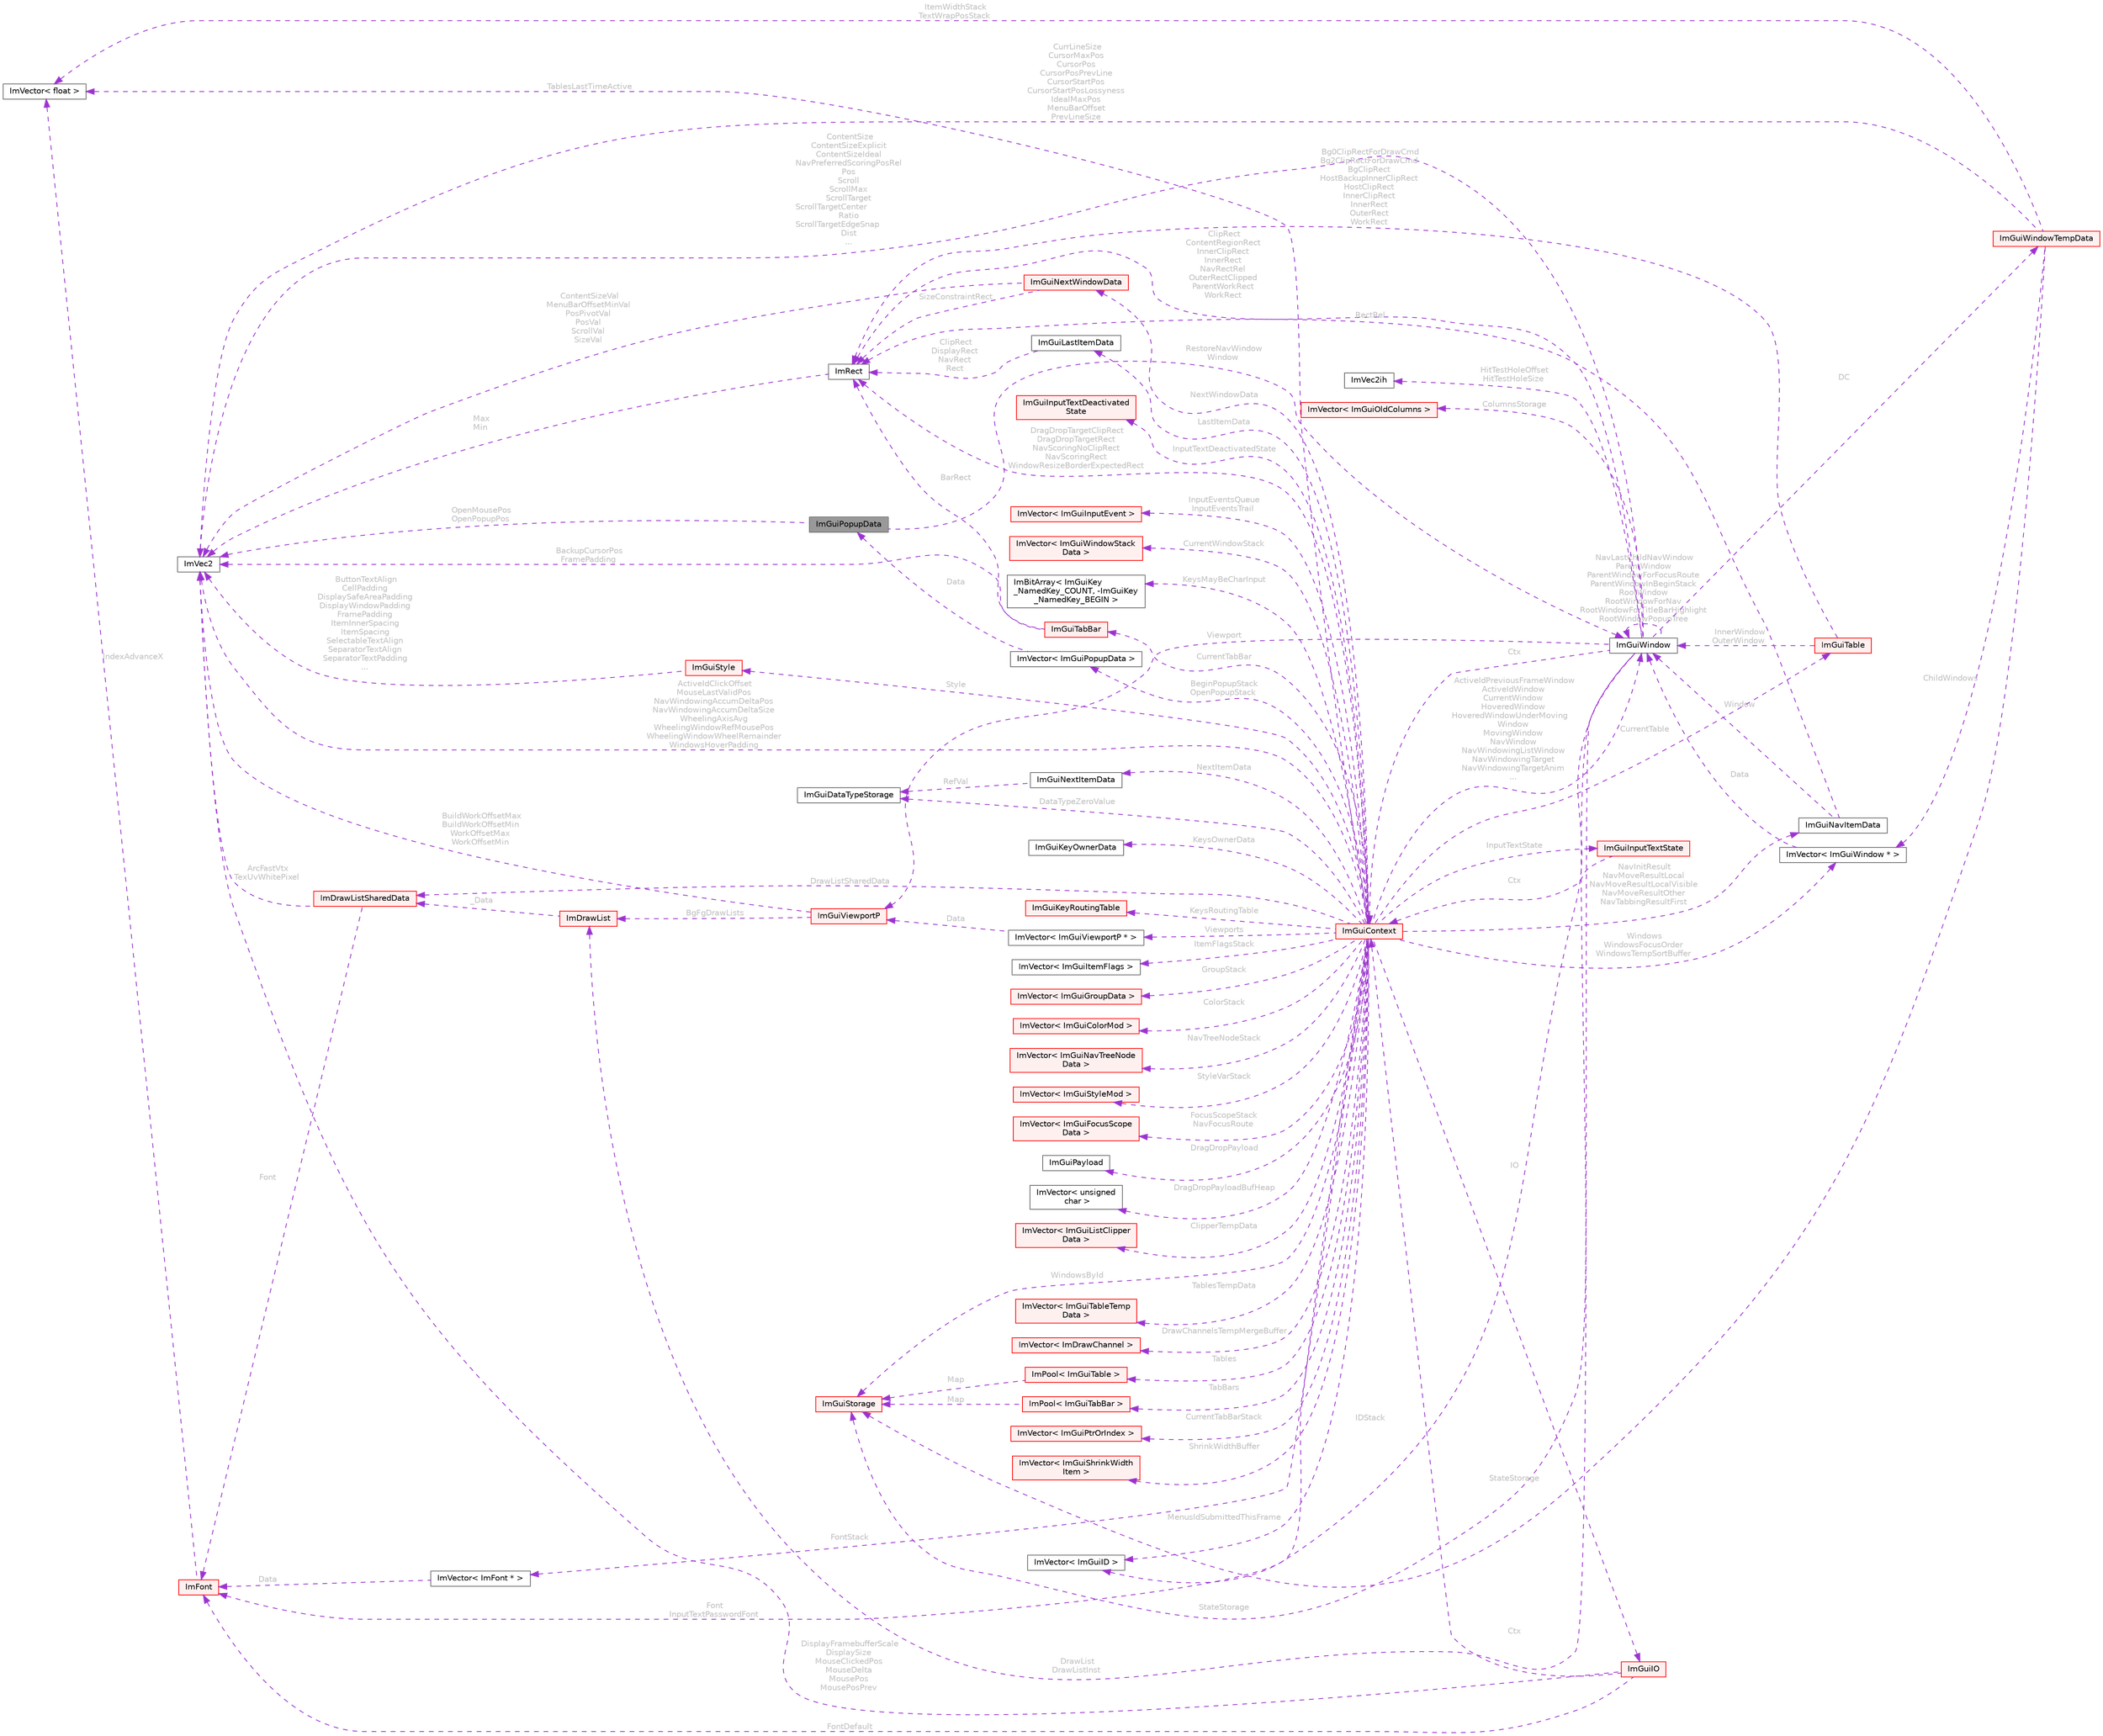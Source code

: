 digraph "ImGuiPopupData"
{
 // LATEX_PDF_SIZE
  bgcolor="transparent";
  edge [fontname=Helvetica,fontsize=10,labelfontname=Helvetica,labelfontsize=10];
  node [fontname=Helvetica,fontsize=10,shape=box,height=0.2,width=0.4];
  rankdir="LR";
  Node1 [id="Node000001",label="ImGuiPopupData",height=0.2,width=0.4,color="gray40", fillcolor="grey60", style="filled", fontcolor="black",tooltip=" "];
  Node2 -> Node1 [id="edge1_Node000001_Node000002",dir="back",color="darkorchid3",style="dashed",tooltip=" ",label=" RestoreNavWindow\nWindow",fontcolor="grey" ];
  Node2 [id="Node000002",label="ImGuiWindow",height=0.2,width=0.4,color="gray40", fillcolor="white", style="filled",URL="$structImGuiWindow.html",tooltip=" "];
  Node3 -> Node2 [id="edge2_Node000002_Node000003",dir="back",color="darkorchid3",style="dashed",tooltip=" ",label=" Ctx",fontcolor="grey" ];
  Node3 [id="Node000003",label="ImGuiContext",height=0.2,width=0.4,color="red", fillcolor="#FFF0F0", style="filled",URL="$structImGuiContext.html",tooltip=" "];
  Node4 -> Node3 [id="edge3_Node000003_Node000004",dir="back",color="darkorchid3",style="dashed",tooltip=" ",label=" IO",fontcolor="grey" ];
  Node4 [id="Node000004",label="ImGuiIO",height=0.2,width=0.4,color="red", fillcolor="#FFF0F0", style="filled",URL="$structImGuiIO.html",tooltip=" "];
  Node5 -> Node4 [id="edge4_Node000004_Node000005",dir="back",color="darkorchid3",style="dashed",tooltip=" ",label=" DisplayFramebufferScale\nDisplaySize\nMouseClickedPos\nMouseDelta\nMousePos\nMousePosPrev",fontcolor="grey" ];
  Node5 [id="Node000005",label="ImVec2",height=0.2,width=0.4,color="gray40", fillcolor="white", style="filled",URL="$structImVec2.html",tooltip=" "];
  Node8 -> Node4 [id="edge5_Node000004_Node000008",dir="back",color="darkorchid3",style="dashed",tooltip=" ",label=" FontDefault",fontcolor="grey" ];
  Node8 [id="Node000008",label="ImFont",height=0.2,width=0.4,color="red", fillcolor="#FFF0F0", style="filled",URL="$structImFont.html",tooltip=" "];
  Node9 -> Node8 [id="edge6_Node000008_Node000009",dir="back",color="darkorchid3",style="dashed",tooltip=" ",label=" IndexAdvanceX",fontcolor="grey" ];
  Node9 [id="Node000009",label="ImVector\< float \>",height=0.2,width=0.4,color="gray40", fillcolor="white", style="filled",URL="$structImVector.html",tooltip=" "];
  Node3 -> Node4 [id="edge7_Node000004_Node000003",dir="back",color="darkorchid3",style="dashed",tooltip=" ",label=" Ctx",fontcolor="grey" ];
  Node20 -> Node3 [id="edge8_Node000003_Node000020",dir="back",color="darkorchid3",style="dashed",tooltip=" ",label=" Style",fontcolor="grey" ];
  Node20 [id="Node000020",label="ImGuiStyle",height=0.2,width=0.4,color="red", fillcolor="#FFF0F0", style="filled",URL="$structImGuiStyle.html",tooltip=" "];
  Node5 -> Node20 [id="edge9_Node000020_Node000005",dir="back",color="darkorchid3",style="dashed",tooltip=" ",label=" ButtonTextAlign\nCellPadding\nDisplaySafeAreaPadding\nDisplayWindowPadding\nFramePadding\nItemInnerSpacing\nItemSpacing\nSelectableTextAlign\nSeparatorTextAlign\nSeparatorTextPadding\n...",fontcolor="grey" ];
  Node8 -> Node3 [id="edge10_Node000003_Node000008",dir="back",color="darkorchid3",style="dashed",tooltip=" ",label=" Font\nInputTextPasswordFont",fontcolor="grey" ];
  Node21 -> Node3 [id="edge11_Node000003_Node000021",dir="back",color="darkorchid3",style="dashed",tooltip=" ",label=" DrawListSharedData",fontcolor="grey" ];
  Node21 [id="Node000021",label="ImDrawListSharedData",height=0.2,width=0.4,color="red", fillcolor="#FFF0F0", style="filled",URL="$structImDrawListSharedData.html",tooltip=" "];
  Node5 -> Node21 [id="edge12_Node000021_Node000005",dir="back",color="darkorchid3",style="dashed",tooltip=" ",label=" ArcFastVtx\nTexUvWhitePixel",fontcolor="grey" ];
  Node8 -> Node21 [id="edge13_Node000021_Node000008",dir="back",color="darkorchid3",style="dashed",tooltip=" ",label=" Font",fontcolor="grey" ];
  Node23 -> Node3 [id="edge14_Node000003_Node000023",dir="back",color="darkorchid3",style="dashed",tooltip=" ",label=" InputEventsQueue\nInputEventsTrail",fontcolor="grey" ];
  Node23 [id="Node000023",label="ImVector\< ImGuiInputEvent \>",height=0.2,width=0.4,color="red", fillcolor="#FFF0F0", style="filled",URL="$structImVector.html",tooltip=" "];
  Node31 -> Node3 [id="edge15_Node000003_Node000031",dir="back",color="darkorchid3",style="dashed",tooltip=" ",label=" Windows\nWindowsFocusOrder\nWindowsTempSortBuffer",fontcolor="grey" ];
  Node31 [id="Node000031",label="ImVector\< ImGuiWindow * \>",height=0.2,width=0.4,color="gray40", fillcolor="white", style="filled",URL="$structImVector.html",tooltip=" "];
  Node2 -> Node31 [id="edge16_Node000031_Node000002",dir="back",color="darkorchid3",style="dashed",tooltip=" ",label=" Data",fontcolor="grey" ];
  Node32 -> Node3 [id="edge17_Node000003_Node000032",dir="back",color="darkorchid3",style="dashed",tooltip=" ",label=" CurrentWindowStack",fontcolor="grey" ];
  Node32 [id="Node000032",label="ImVector\< ImGuiWindowStack\lData \>",height=0.2,width=0.4,color="red", fillcolor="#FFF0F0", style="filled",URL="$structImVector.html",tooltip=" "];
  Node37 -> Node3 [id="edge18_Node000003_Node000037",dir="back",color="darkorchid3",style="dashed",tooltip=" ",label=" WindowsById",fontcolor="grey" ];
  Node37 [id="Node000037",label="ImGuiStorage",height=0.2,width=0.4,color="red", fillcolor="#FFF0F0", style="filled",URL="$structImGuiStorage.html",tooltip=" "];
  Node5 -> Node3 [id="edge19_Node000003_Node000005",dir="back",color="darkorchid3",style="dashed",tooltip=" ",label=" ActiveIdClickOffset\nMouseLastValidPos\nNavWindowingAccumDeltaPos\nNavWindowingAccumDeltaSize\nWheelingAxisAvg\nWheelingWindowRefMousePos\nWheelingWindowWheelRemainder\nWindowsHoverPadding",fontcolor="grey" ];
  Node2 -> Node3 [id="edge20_Node000003_Node000002",dir="back",color="darkorchid3",style="dashed",tooltip=" ",label=" ActiveIdPreviousFrameWindow\nActiveIdWindow\nCurrentWindow\nHoveredWindow\nHoveredWindowUnderMoving\lWindow\nMovingWindow\nNavWindow\nNavWindowingListWindow\nNavWindowingTarget\nNavWindowingTargetAnim\n...",fontcolor="grey" ];
  Node40 -> Node3 [id="edge21_Node000003_Node000040",dir="back",color="darkorchid3",style="dashed",tooltip=" ",label=" KeysMayBeCharInput",fontcolor="grey" ];
  Node40 [id="Node000040",label="ImBitArray\< ImGuiKey\l_NamedKey_COUNT, -ImGuiKey\l_NamedKey_BEGIN \>",height=0.2,width=0.4,color="gray40", fillcolor="white", style="filled",URL="$structImBitArray.html",tooltip=" "];
  Node41 -> Node3 [id="edge22_Node000003_Node000041",dir="back",color="darkorchid3",style="dashed",tooltip=" ",label=" KeysOwnerData",fontcolor="grey" ];
  Node41 [id="Node000041",label="ImGuiKeyOwnerData",height=0.2,width=0.4,color="gray40", fillcolor="white", style="filled",URL="$structImGuiKeyOwnerData.html",tooltip=" "];
  Node42 -> Node3 [id="edge23_Node000003_Node000042",dir="back",color="darkorchid3",style="dashed",tooltip=" ",label=" KeysRoutingTable",fontcolor="grey" ];
  Node42 [id="Node000042",label="ImGuiKeyRoutingTable",height=0.2,width=0.4,color="red", fillcolor="#FFF0F0", style="filled",URL="$structImGuiKeyRoutingTable.html",tooltip=" "];
  Node45 -> Node3 [id="edge24_Node000003_Node000045",dir="back",color="darkorchid3",style="dashed",tooltip=" ",label=" NextItemData",fontcolor="grey" ];
  Node45 [id="Node000045",label="ImGuiNextItemData",height=0.2,width=0.4,color="gray40", fillcolor="white", style="filled",URL="$structImGuiNextItemData.html",tooltip=" "];
  Node46 -> Node45 [id="edge25_Node000045_Node000046",dir="back",color="darkorchid3",style="dashed",tooltip=" ",label=" RefVal",fontcolor="grey" ];
  Node46 [id="Node000046",label="ImGuiDataTypeStorage",height=0.2,width=0.4,color="gray40", fillcolor="white", style="filled",URL="$structImGuiDataTypeStorage.html",tooltip=" "];
  Node34 -> Node3 [id="edge26_Node000003_Node000034",dir="back",color="darkorchid3",style="dashed",tooltip=" ",label=" LastItemData",fontcolor="grey" ];
  Node34 [id="Node000034",label="ImGuiLastItemData",height=0.2,width=0.4,color="gray40", fillcolor="white", style="filled",URL="$structImGuiLastItemData.html",tooltip=" "];
  Node35 -> Node34 [id="edge27_Node000034_Node000035",dir="back",color="darkorchid3",style="dashed",tooltip=" ",label=" ClipRect\nDisplayRect\nNavRect\nRect",fontcolor="grey" ];
  Node35 [id="Node000035",label="ImRect",height=0.2,width=0.4,color="gray40", fillcolor="white", style="filled",URL="$structImRect.html",tooltip=" "];
  Node5 -> Node35 [id="edge28_Node000035_Node000005",dir="back",color="darkorchid3",style="dashed",tooltip=" ",label=" Max\nMin",fontcolor="grey" ];
  Node47 -> Node3 [id="edge29_Node000003_Node000047",dir="back",color="darkorchid3",style="dashed",tooltip=" ",label=" NextWindowData",fontcolor="grey" ];
  Node47 [id="Node000047",label="ImGuiNextWindowData",height=0.2,width=0.4,color="red", fillcolor="#FFF0F0", style="filled",URL="$structImGuiNextWindowData.html",tooltip=" "];
  Node5 -> Node47 [id="edge30_Node000047_Node000005",dir="back",color="darkorchid3",style="dashed",tooltip=" ",label=" ContentSizeVal\nMenuBarOffsetMinVal\nPosPivotVal\nPosVal\nScrollVal\nSizeVal",fontcolor="grey" ];
  Node35 -> Node47 [id="edge31_Node000047_Node000035",dir="back",color="darkorchid3",style="dashed",tooltip=" ",label=" SizeConstraintRect",fontcolor="grey" ];
  Node49 -> Node3 [id="edge32_Node000003_Node000049",dir="back",color="darkorchid3",style="dashed",tooltip=" ",label=" ColorStack",fontcolor="grey" ];
  Node49 [id="Node000049",label="ImVector\< ImGuiColorMod \>",height=0.2,width=0.4,color="red", fillcolor="#FFF0F0", style="filled",URL="$structImVector.html",tooltip=" "];
  Node51 -> Node3 [id="edge33_Node000003_Node000051",dir="back",color="darkorchid3",style="dashed",tooltip=" ",label=" StyleVarStack",fontcolor="grey" ];
  Node51 [id="Node000051",label="ImVector\< ImGuiStyleMod \>",height=0.2,width=0.4,color="red", fillcolor="#FFF0F0", style="filled",URL="$structImVector.html",tooltip=" "];
  Node7 -> Node3 [id="edge34_Node000003_Node000007",dir="back",color="darkorchid3",style="dashed",tooltip=" ",label=" FontStack",fontcolor="grey" ];
  Node7 [id="Node000007",label="ImVector\< ImFont * \>",height=0.2,width=0.4,color="gray40", fillcolor="white", style="filled",URL="$structImVector.html",tooltip=" "];
  Node8 -> Node7 [id="edge35_Node000007_Node000008",dir="back",color="darkorchid3",style="dashed",tooltip=" ",label=" Data",fontcolor="grey" ];
  Node53 -> Node3 [id="edge36_Node000003_Node000053",dir="back",color="darkorchid3",style="dashed",tooltip=" ",label=" FocusScopeStack\nNavFocusRoute",fontcolor="grey" ];
  Node53 [id="Node000053",label="ImVector\< ImGuiFocusScope\lData \>",height=0.2,width=0.4,color="red", fillcolor="#FFF0F0", style="filled",URL="$structImVector.html",tooltip=" "];
  Node55 -> Node3 [id="edge37_Node000003_Node000055",dir="back",color="darkorchid3",style="dashed",tooltip=" ",label=" ItemFlagsStack",fontcolor="grey" ];
  Node55 [id="Node000055",label="ImVector\< ImGuiItemFlags \>",height=0.2,width=0.4,color="gray40", fillcolor="white", style="filled",URL="$structImVector.html",tooltip=" "];
  Node56 -> Node3 [id="edge38_Node000003_Node000056",dir="back",color="darkorchid3",style="dashed",tooltip=" ",label=" GroupStack",fontcolor="grey" ];
  Node56 [id="Node000056",label="ImVector\< ImGuiGroupData \>",height=0.2,width=0.4,color="red", fillcolor="#FFF0F0", style="filled",URL="$structImVector.html",tooltip=" "];
  Node59 -> Node3 [id="edge39_Node000003_Node000059",dir="back",color="darkorchid3",style="dashed",tooltip=" ",label=" BeginPopupStack\nOpenPopupStack",fontcolor="grey" ];
  Node59 [id="Node000059",label="ImVector\< ImGuiPopupData \>",height=0.2,width=0.4,color="gray40", fillcolor="white", style="filled",URL="$structImVector.html",tooltip=" "];
  Node1 -> Node59 [id="edge40_Node000059_Node000001",dir="back",color="darkorchid3",style="dashed",tooltip=" ",label=" Data",fontcolor="grey" ];
  Node60 -> Node3 [id="edge41_Node000003_Node000060",dir="back",color="darkorchid3",style="dashed",tooltip=" ",label=" NavTreeNodeStack",fontcolor="grey" ];
  Node60 [id="Node000060",label="ImVector\< ImGuiNavTreeNode\lData \>",height=0.2,width=0.4,color="red", fillcolor="#FFF0F0", style="filled",URL="$structImVector.html",tooltip=" "];
  Node62 -> Node3 [id="edge42_Node000003_Node000062",dir="back",color="darkorchid3",style="dashed",tooltip=" ",label=" Viewports",fontcolor="grey" ];
  Node62 [id="Node000062",label="ImVector\< ImGuiViewportP * \>",height=0.2,width=0.4,color="gray40", fillcolor="white", style="filled",URL="$structImVector.html",tooltip=" "];
  Node63 -> Node62 [id="edge43_Node000062_Node000063",dir="back",color="darkorchid3",style="dashed",tooltip=" ",label=" Data",fontcolor="grey" ];
  Node63 [id="Node000063",label="ImGuiViewportP",height=0.2,width=0.4,color="red", fillcolor="#FFF0F0", style="filled",URL="$structImGuiViewportP.html",tooltip=" "];
  Node65 -> Node63 [id="edge44_Node000063_Node000065",dir="back",color="darkorchid3",style="dashed",tooltip=" ",label=" BgFgDrawLists",fontcolor="grey" ];
  Node65 [id="Node000065",label="ImDrawList",height=0.2,width=0.4,color="red", fillcolor="#FFF0F0", style="filled",URL="$structImDrawList.html",tooltip=" "];
  Node21 -> Node65 [id="edge45_Node000065_Node000021",dir="back",color="darkorchid3",style="dashed",tooltip=" ",label=" _Data",fontcolor="grey" ];
  Node5 -> Node63 [id="edge46_Node000063_Node000005",dir="back",color="darkorchid3",style="dashed",tooltip=" ",label=" BuildWorkOffsetMax\nBuildWorkOffsetMin\nWorkOffsetMax\nWorkOffsetMin",fontcolor="grey" ];
  Node80 -> Node3 [id="edge47_Node000003_Node000080",dir="back",color="darkorchid3",style="dashed",tooltip=" ",label=" NavInitResult\nNavMoveResultLocal\nNavMoveResultLocalVisible\nNavMoveResultOther\nNavTabbingResultFirst",fontcolor="grey" ];
  Node80 [id="Node000080",label="ImGuiNavItemData",height=0.2,width=0.4,color="gray40", fillcolor="white", style="filled",URL="$structImGuiNavItemData.html",tooltip=" "];
  Node2 -> Node80 [id="edge48_Node000080_Node000002",dir="back",color="darkorchid3",style="dashed",tooltip=" ",label=" Window",fontcolor="grey" ];
  Node35 -> Node80 [id="edge49_Node000080_Node000035",dir="back",color="darkorchid3",style="dashed",tooltip=" ",label=" RectRel",fontcolor="grey" ];
  Node35 -> Node3 [id="edge50_Node000003_Node000035",dir="back",color="darkorchid3",style="dashed",tooltip=" ",label=" DragDropTargetClipRect\nDragDropTargetRect\nNavScoringNoClipRect\nNavScoringRect\nWindowResizeBorderExpectedRect",fontcolor="grey" ];
  Node81 -> Node3 [id="edge51_Node000003_Node000081",dir="back",color="darkorchid3",style="dashed",tooltip=" ",label=" DragDropPayload",fontcolor="grey" ];
  Node81 [id="Node000081",label="ImGuiPayload",height=0.2,width=0.4,color="gray40", fillcolor="white", style="filled",URL="$structImGuiPayload.html",tooltip=" "];
  Node82 -> Node3 [id="edge52_Node000003_Node000082",dir="back",color="darkorchid3",style="dashed",tooltip=" ",label=" DragDropPayloadBufHeap",fontcolor="grey" ];
  Node82 [id="Node000082",label="ImVector\< unsigned\l char \>",height=0.2,width=0.4,color="gray40", fillcolor="white", style="filled",URL="$structImVector.html",tooltip=" "];
  Node83 -> Node3 [id="edge53_Node000003_Node000083",dir="back",color="darkorchid3",style="dashed",tooltip=" ",label=" ClipperTempData",fontcolor="grey" ];
  Node83 [id="Node000083",label="ImVector\< ImGuiListClipper\lData \>",height=0.2,width=0.4,color="red", fillcolor="#FFF0F0", style="filled",URL="$structImVector.html",tooltip=" "];
  Node88 -> Node3 [id="edge54_Node000003_Node000088",dir="back",color="darkorchid3",style="dashed",tooltip=" ",label=" CurrentTable",fontcolor="grey" ];
  Node88 [id="Node000088",label="ImGuiTable",height=0.2,width=0.4,color="red", fillcolor="#FFF0F0", style="filled",URL="$structImGuiTable.html",tooltip=" "];
  Node35 -> Node88 [id="edge55_Node000088_Node000035",dir="back",color="darkorchid3",style="dashed",tooltip=" ",label=" Bg0ClipRectForDrawCmd\nBg2ClipRectForDrawCmd\nBgClipRect\nHostBackupInnerClipRect\nHostClipRect\nInnerClipRect\nInnerRect\nOuterRect\nWorkRect",fontcolor="grey" ];
  Node2 -> Node88 [id="edge56_Node000088_Node000002",dir="back",color="darkorchid3",style="dashed",tooltip=" ",label=" InnerWindow\nOuterWindow",fontcolor="grey" ];
  Node104 -> Node3 [id="edge57_Node000003_Node000104",dir="back",color="darkorchid3",style="dashed",tooltip=" ",label=" TablesTempData",fontcolor="grey" ];
  Node104 [id="Node000104",label="ImVector\< ImGuiTableTemp\lData \>",height=0.2,width=0.4,color="red", fillcolor="#FFF0F0", style="filled",URL="$structImVector.html",tooltip=" "];
  Node105 -> Node3 [id="edge58_Node000003_Node000105",dir="back",color="darkorchid3",style="dashed",tooltip=" ",label=" Tables",fontcolor="grey" ];
  Node105 [id="Node000105",label="ImPool\< ImGuiTable \>",height=0.2,width=0.4,color="red", fillcolor="#FFF0F0", style="filled",URL="$structImPool.html",tooltip=" "];
  Node37 -> Node105 [id="edge59_Node000105_Node000037",dir="back",color="darkorchid3",style="dashed",tooltip=" ",label=" Map",fontcolor="grey" ];
  Node9 -> Node3 [id="edge60_Node000003_Node000009",dir="back",color="darkorchid3",style="dashed",tooltip=" ",label=" TablesLastTimeActive",fontcolor="grey" ];
  Node73 -> Node3 [id="edge61_Node000003_Node000073",dir="back",color="darkorchid3",style="dashed",tooltip=" ",label=" DrawChannelsTempMergeBuffer",fontcolor="grey" ];
  Node73 [id="Node000073",label="ImVector\< ImDrawChannel \>",height=0.2,width=0.4,color="red", fillcolor="#FFF0F0", style="filled",URL="$structImVector.html",tooltip=" "];
  Node107 -> Node3 [id="edge62_Node000003_Node000107",dir="back",color="darkorchid3",style="dashed",tooltip=" ",label=" CurrentTabBar",fontcolor="grey" ];
  Node107 [id="Node000107",label="ImGuiTabBar",height=0.2,width=0.4,color="red", fillcolor="#FFF0F0", style="filled",URL="$structImGuiTabBar.html",tooltip=" "];
  Node35 -> Node107 [id="edge63_Node000107_Node000035",dir="back",color="darkorchid3",style="dashed",tooltip=" ",label=" BarRect",fontcolor="grey" ];
  Node5 -> Node107 [id="edge64_Node000107_Node000005",dir="back",color="darkorchid3",style="dashed",tooltip=" ",label=" BackupCursorPos\nFramePadding",fontcolor="grey" ];
  Node110 -> Node3 [id="edge65_Node000003_Node000110",dir="back",color="darkorchid3",style="dashed",tooltip=" ",label=" TabBars",fontcolor="grey" ];
  Node110 [id="Node000110",label="ImPool\< ImGuiTabBar \>",height=0.2,width=0.4,color="red", fillcolor="#FFF0F0", style="filled",URL="$structImPool.html",tooltip=" "];
  Node37 -> Node110 [id="edge66_Node000110_Node000037",dir="back",color="darkorchid3",style="dashed",tooltip=" ",label=" Map",fontcolor="grey" ];
  Node112 -> Node3 [id="edge67_Node000003_Node000112",dir="back",color="darkorchid3",style="dashed",tooltip=" ",label=" CurrentTabBarStack",fontcolor="grey" ];
  Node112 [id="Node000112",label="ImVector\< ImGuiPtrOrIndex \>",height=0.2,width=0.4,color="red", fillcolor="#FFF0F0", style="filled",URL="$structImVector.html",tooltip=" "];
  Node114 -> Node3 [id="edge68_Node000003_Node000114",dir="back",color="darkorchid3",style="dashed",tooltip=" ",label=" ShrinkWidthBuffer",fontcolor="grey" ];
  Node114 [id="Node000114",label="ImVector\< ImGuiShrinkWidth\lItem \>",height=0.2,width=0.4,color="red", fillcolor="#FFF0F0", style="filled",URL="$structImVector.html",tooltip=" "];
  Node116 -> Node3 [id="edge69_Node000003_Node000116",dir="back",color="darkorchid3",style="dashed",tooltip=" ",label=" InputTextState",fontcolor="grey" ];
  Node116 [id="Node000116",label="ImGuiInputTextState",height=0.2,width=0.4,color="red", fillcolor="#FFF0F0", style="filled",URL="$structImGuiInputTextState.html",tooltip=" "];
  Node3 -> Node116 [id="edge70_Node000116_Node000003",dir="back",color="darkorchid3",style="dashed",tooltip=" ",label=" Ctx",fontcolor="grey" ];
  Node117 -> Node3 [id="edge71_Node000003_Node000117",dir="back",color="darkorchid3",style="dashed",tooltip=" ",label=" InputTextDeactivatedState",fontcolor="grey" ];
  Node117 [id="Node000117",label="ImGuiInputTextDeactivated\lState",height=0.2,width=0.4,color="red", fillcolor="#FFF0F0", style="filled",URL="$structImGuiInputTextDeactivatedState.html",tooltip=" "];
  Node46 -> Node3 [id="edge72_Node000003_Node000046",dir="back",color="darkorchid3",style="dashed",tooltip=" ",label=" DataTypeZeroValue",fontcolor="grey" ];
  Node119 -> Node3 [id="edge73_Node000003_Node000119",dir="back",color="darkorchid3",style="dashed",tooltip=" ",label=" MenusIdSubmittedThisFrame",fontcolor="grey" ];
  Node119 [id="Node000119",label="ImVector\< ImGuiID \>",height=0.2,width=0.4,color="gray40", fillcolor="white", style="filled",URL="$structImVector.html",tooltip=" "];
  Node63 -> Node2 [id="edge74_Node000002_Node000063",dir="back",color="darkorchid3",style="dashed",tooltip=" ",label=" Viewport",fontcolor="grey" ];
  Node5 -> Node2 [id="edge75_Node000002_Node000005",dir="back",color="darkorchid3",style="dashed",tooltip=" ",label=" ContentSize\nContentSizeExplicit\nContentSizeIdeal\nNavPreferredScoringPosRel\nPos\nScroll\nScrollMax\nScrollTarget\nScrollTargetCenter\lRatio\nScrollTargetEdgeSnap\lDist\n...",fontcolor="grey" ];
  Node119 -> Node2 [id="edge76_Node000002_Node000119",dir="back",color="darkorchid3",style="dashed",tooltip=" ",label=" IDStack",fontcolor="grey" ];
  Node137 -> Node2 [id="edge77_Node000002_Node000137",dir="back",color="darkorchid3",style="dashed",tooltip=" ",label=" DC",fontcolor="grey" ];
  Node137 [id="Node000137",label="ImGuiWindowTempData",height=0.2,width=0.4,color="red", fillcolor="#FFF0F0", style="filled",URL="$structImGuiWindowTempData.html",tooltip=" "];
  Node5 -> Node137 [id="edge78_Node000137_Node000005",dir="back",color="darkorchid3",style="dashed",tooltip=" ",label=" CurrLineSize\nCursorMaxPos\nCursorPos\nCursorPosPrevLine\nCursorStartPos\nCursorStartPosLossyness\nIdealMaxPos\nMenuBarOffset\nPrevLineSize",fontcolor="grey" ];
  Node31 -> Node137 [id="edge79_Node000137_Node000031",dir="back",color="darkorchid3",style="dashed",tooltip=" ",label=" ChildWindows",fontcolor="grey" ];
  Node37 -> Node137 [id="edge80_Node000137_Node000037",dir="back",color="darkorchid3",style="dashed",tooltip=" ",label=" StateStorage",fontcolor="grey" ];
  Node9 -> Node137 [id="edge81_Node000137_Node000009",dir="back",color="darkorchid3",style="dashed",tooltip=" ",label=" ItemWidthStack\nTextWrapPosStack",fontcolor="grey" ];
  Node35 -> Node2 [id="edge82_Node000002_Node000035",dir="back",color="darkorchid3",style="dashed",tooltip=" ",label=" ClipRect\nContentRegionRect\nInnerClipRect\nInnerRect\nNavRectRel\nOuterRectClipped\nParentWorkRect\nWorkRect",fontcolor="grey" ];
  Node142 -> Node2 [id="edge83_Node000002_Node000142",dir="back",color="darkorchid3",style="dashed",tooltip=" ",label=" HitTestHoleOffset\nHitTestHoleSize",fontcolor="grey" ];
  Node142 [id="Node000142",label="ImVec2ih",height=0.2,width=0.4,color="gray40", fillcolor="white", style="filled",URL="$structImVec2ih.html",tooltip=" "];
  Node37 -> Node2 [id="edge84_Node000002_Node000037",dir="back",color="darkorchid3",style="dashed",tooltip=" ",label=" StateStorage",fontcolor="grey" ];
  Node143 -> Node2 [id="edge85_Node000002_Node000143",dir="back",color="darkorchid3",style="dashed",tooltip=" ",label=" ColumnsStorage",fontcolor="grey" ];
  Node143 [id="Node000143",label="ImVector\< ImGuiOldColumns \>",height=0.2,width=0.4,color="red", fillcolor="#FFF0F0", style="filled",URL="$structImVector.html",tooltip=" "];
  Node65 -> Node2 [id="edge86_Node000002_Node000065",dir="back",color="darkorchid3",style="dashed",tooltip=" ",label=" DrawList\nDrawListInst",fontcolor="grey" ];
  Node2 -> Node2 [id="edge87_Node000002_Node000002",dir="back",color="darkorchid3",style="dashed",tooltip=" ",label=" NavLastChildNavWindow\nParentWindow\nParentWindowForFocusRoute\nParentWindowInBeginStack\nRootWindow\nRootWindowForNav\nRootWindowForTitleBarHighlight\nRootWindowPopupTree",fontcolor="grey" ];
  Node5 -> Node1 [id="edge88_Node000001_Node000005",dir="back",color="darkorchid3",style="dashed",tooltip=" ",label=" OpenMousePos\nOpenPopupPos",fontcolor="grey" ];
}
